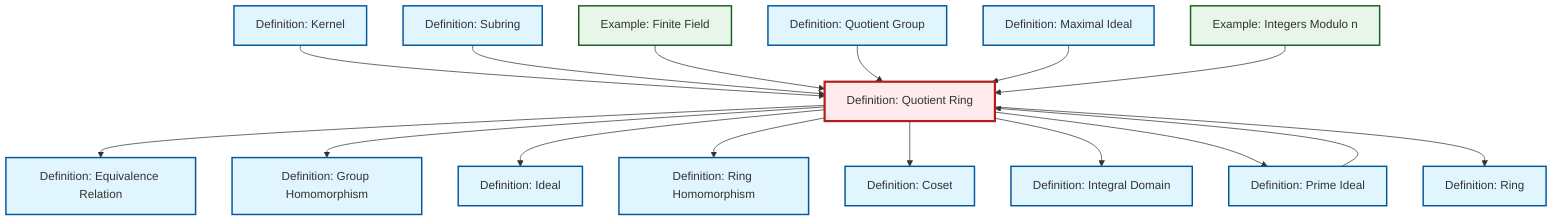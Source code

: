 graph TD
    classDef definition fill:#e1f5fe,stroke:#01579b,stroke-width:2px
    classDef theorem fill:#f3e5f5,stroke:#4a148c,stroke-width:2px
    classDef axiom fill:#fff3e0,stroke:#e65100,stroke-width:2px
    classDef example fill:#e8f5e9,stroke:#1b5e20,stroke-width:2px
    classDef current fill:#ffebee,stroke:#b71c1c,stroke-width:3px
    ex-quotient-integers-mod-n["Example: Integers Modulo n"]:::example
    def-quotient-group["Definition: Quotient Group"]:::definition
    def-maximal-ideal["Definition: Maximal Ideal"]:::definition
    def-integral-domain["Definition: Integral Domain"]:::definition
    def-ring-homomorphism["Definition: Ring Homomorphism"]:::definition
    def-equivalence-relation["Definition: Equivalence Relation"]:::definition
    def-kernel["Definition: Kernel"]:::definition
    def-homomorphism["Definition: Group Homomorphism"]:::definition
    def-coset["Definition: Coset"]:::definition
    def-quotient-ring["Definition: Quotient Ring"]:::definition
    def-ideal["Definition: Ideal"]:::definition
    def-prime-ideal["Definition: Prime Ideal"]:::definition
    ex-finite-field["Example: Finite Field"]:::example
    def-ring["Definition: Ring"]:::definition
    def-subring["Definition: Subring"]:::definition
    def-kernel --> def-quotient-ring
    def-quotient-ring --> def-equivalence-relation
    def-subring --> def-quotient-ring
    ex-finite-field --> def-quotient-ring
    def-quotient-ring --> def-homomorphism
    def-quotient-ring --> def-ideal
    def-quotient-ring --> def-ring-homomorphism
    def-quotient-group --> def-quotient-ring
    def-maximal-ideal --> def-quotient-ring
    def-prime-ideal --> def-quotient-ring
    def-quotient-ring --> def-coset
    def-quotient-ring --> def-integral-domain
    def-quotient-ring --> def-prime-ideal
    ex-quotient-integers-mod-n --> def-quotient-ring
    def-quotient-ring --> def-ring
    class def-quotient-ring current